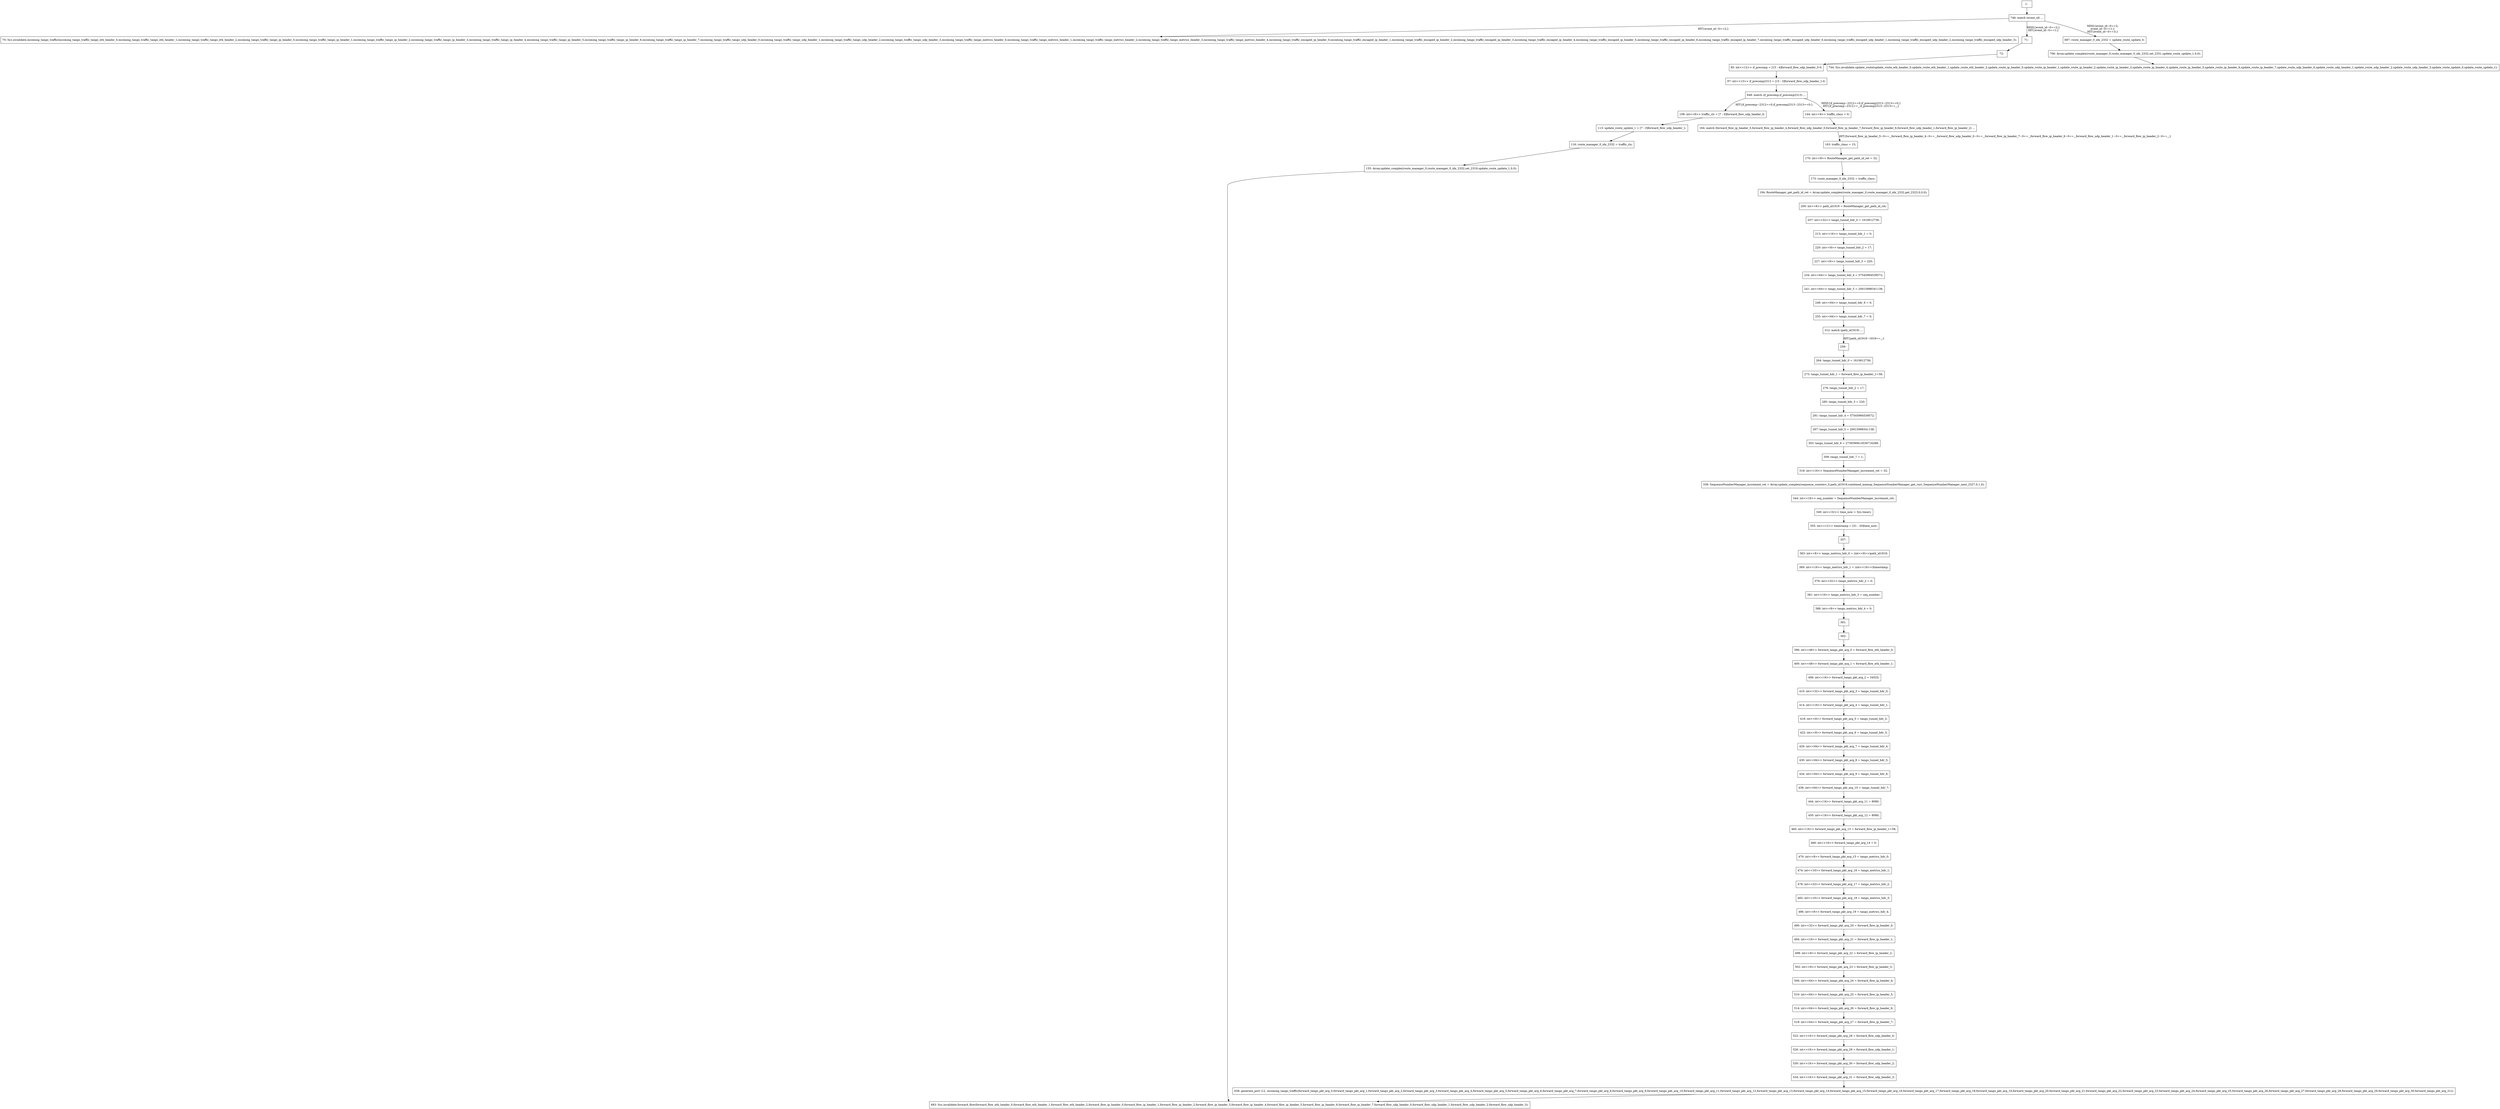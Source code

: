 digraph G {
  "1: " [shape=box, ];
  "70: Sys.invalidate.incoming_tango_traffic(incoming_tango_traffic_tango_eth_header_0,incoming_tango_traffic_tango_eth_header_1,incoming_tango_traffic_tango_eth_header_2,incoming_tango_traffic_tango_ip_header_0,incoming_tango_traffic_tango_ip_header_1,incoming_tango_traffic_tango_ip_header_2,incoming_tango_traffic_tango_ip_header_3,incoming_tango_traffic_tango_ip_header_4,incoming_tango_traffic_tango_ip_header_5,incoming_tango_traffic_tango_ip_header_6,incoming_tango_traffic_tango_ip_header_7,incoming_tango_traffic_tango_udp_header_0,incoming_tango_traffic_tango_udp_header_1,incoming_tango_traffic_tango_udp_header_2,incoming_tango_traffic_tango_udp_header_3,incoming_tango_traffic_tango_metrics_header_0,incoming_tango_traffic_tango_metrics_header_1,incoming_tango_traffic_tango_metrics_header_2,incoming_tango_traffic_tango_metrics_header_3,incoming_tango_traffic_tango_metrics_header_4,incoming_tango_traffic_encaped_ip_header_0,incoming_tango_traffic_encaped_ip_header_1,incoming_tango_traffic_encaped_ip_header_2,incoming_tango_traffic_encaped_ip_header_3,incoming_tango_traffic_encaped_ip_header_4,incoming_tango_traffic_encaped_ip_header_5,incoming_tango_traffic_encaped_ip_header_6,incoming_tango_traffic_encaped_ip_header_7,incoming_tango_traffic_encaped_udp_header_0,incoming_tango_traffic_encaped_udp_header_1,incoming_tango_traffic_encaped_udp_header_2,incoming_tango_traffic_encaped_udp_header_3);" [
  shape=box, ];
  "71: " [shape=box, ];
  "72: " [shape=box, ];
  "85: int<<12>> if_precomp = [15 : 4]forward_flow_udp_header_0-0;" [
  shape=box, ];
  "97: int<<13>> if_precomp2313 = [15 : 3]forward_flow_udp_header_1-0;" [
  shape=box, ];
  "108: int<<8>> traffic_cls = [7 : 0]forward_flow_udp_header_0;" [shape=box, ];
  "113: update_route_update_1 = [7 : 0]forward_flow_udp_header_1;" [shape=box,
                                                                    ];
  "116: route_manager_0_idx_2332 = traffic_cls;" [shape=box, ];
  "135: Array.update_complex(route_manager_0,route_manager_0_idx_2332,set_2319,update_route_update_1,0,0);" [
  shape=box, ];
  "144: int<<8>> traffic_class = 0;" [shape=box, ];
  "163: traffic_class = 15;" [shape=box, ];
  "164: match (forward_flow_ip_header_5,forward_flow_ip_header_4,forward_flow_udp_header_0,forward_flow_ip_header_7,forward_flow_ip_header_6,forward_flow_udp_header_1,forward_flow_ip_header_2) ...
" [
  shape=box, ];
  "170: int<<8>> RouteManager_get_path_id_ret = 32;" [shape=box, ];
  "173: route_manager_0_idx_2332 = traffic_class;" [shape=box, ];
  "194: RouteManager_get_path_id_ret = Array.update_complex(route_manager_0,route_manager_0_idx_2332,get_2323,0,0,0);" [
  shape=box, ];
  "200: int<<8>> path_id1919 = RouteManager_get_path_id_ret;" [shape=box, ];
  "207: int<<32>> tango_tunnel_hdr_0 = 1610612736;" [shape=box, ];
  "213: int<<16>> tango_tunnel_hdr_1 = 0;" [shape=box, ];
  "220: int<<8>> tango_tunnel_hdr_2 = 17;" [shape=box, ];
  "227: int<<8>> tango_tunnel_hdr_3 = 220;" [shape=box, ];
  "234: int<<64>> tango_tunnel_hdr_4 = 57545994539572;" [shape=box, ];
  "241: int<<64>> tango_tunnel_hdr_5 = 20015998341138;" [shape=box, ];
  "248: int<<64>> tango_tunnel_hdr_6 = 0;" [shape=box, ];
  "255: int<<64>> tango_tunnel_hdr_7 = 0;" [shape=box, ];
  "259: " [shape=box, ];
  "264: tango_tunnel_hdr_0 = 1610612736;" [shape=box, ];
  "273: tango_tunnel_hdr_1 = forward_flow_ip_header_1+58;" [shape=box, ];
  "279: tango_tunnel_hdr_2 = 17;" [shape=box, ];
  "285: tango_tunnel_hdr_3 = 220;" [shape=box, ];
  "291: tango_tunnel_hdr_4 = 57545994539572;" [shape=box, ];
  "297: tango_tunnel_hdr_5 = 20015998341138;" [shape=box, ];
  "303: tango_tunnel_hdr_6 = 2739390614536716288;" [shape=box, ];
  "309: tango_tunnel_hdr_7 = 1;" [shape=box, ];
  "312: match (path_id1919) ...
" [shape=box, ];
  "318: int<<16>> SequenceNumberManager_increment_ret = 32;" [shape=box, ];
  "339: SequenceNumberManager_increment_ret = Array.update_complex(sequence_counters_0,path_id1919,combined_memop_SequenceNumberManager_get_curr_SequenceNumberManager_next_2327,0,1,0);" [
  shape=box, ];
  "344: int<<16>> seq_number = SequenceNumberManager_increment_ret;" [
  shape=box, ];
  "349: int<<32>> time_now = Sys.time();" [shape=box, ];
  "355: int<<12>> timestamp = [31 : 20]time_now;" [shape=box, ];
  "357: " [shape=box, ];
  "363: int<<8>> tango_metrics_hdr_0 = (int<<8>>)path_id1919;" [shape=box, ];
  "369: int<<16>> tango_metrics_hdr_1 = (int<<16>>)timestamp;" [shape=box, ];
  "376: int<<32>> tango_metrics_hdr_2 = 0;" [shape=box, ];
  "381: int<<16>> tango_metrics_hdr_3 = seq_number;" [shape=box, ];
  "388: int<<8>> tango_metrics_hdr_4 = 0;" [shape=box, ];
  "391: " [shape=box, ];
  "392: " [shape=box, ];
  "396: int<<48>> forward_tango_pkt_arg_0 = forward_flow_eth_header_0;" [
  shape=box, ];
  "400: int<<48>> forward_tango_pkt_arg_1 = forward_flow_eth_header_1;" [
  shape=box, ];
  "406: int<<16>> forward_tango_pkt_arg_2 = 34525;" [shape=box, ];
  "410: int<<32>> forward_tango_pkt_arg_3 = tango_tunnel_hdr_0;" [shape=box, ];
  "414: int<<16>> forward_tango_pkt_arg_4 = tango_tunnel_hdr_1;" [shape=box, ];
  "418: int<<8>> forward_tango_pkt_arg_5 = tango_tunnel_hdr_2;" [shape=box, ];
  "422: int<<8>> forward_tango_pkt_arg_6 = tango_tunnel_hdr_3;" [shape=box, ];
  "426: int<<64>> forward_tango_pkt_arg_7 = tango_tunnel_hdr_4;" [shape=box, ];
  "430: int<<64>> forward_tango_pkt_arg_8 = tango_tunnel_hdr_5;" [shape=box, ];
  "434: int<<64>> forward_tango_pkt_arg_9 = tango_tunnel_hdr_6;" [shape=box, ];
  "438: int<<64>> forward_tango_pkt_arg_10 = tango_tunnel_hdr_7;" [shape=box, ];
  "444: int<<16>> forward_tango_pkt_arg_11 = 8080;" [shape=box, ];
  "450: int<<16>> forward_tango_pkt_arg_12 = 8080;" [shape=box, ];
  "460: int<<16>> forward_tango_pkt_arg_13 = forward_flow_ip_header_1+58;" [
  shape=box, ];
  "466: int<<16>> forward_tango_pkt_arg_14 = 0;" [shape=box, ];
  "470: int<<8>> forward_tango_pkt_arg_15 = tango_metrics_hdr_0;" [shape=box, ];
  "474: int<<16>> forward_tango_pkt_arg_16 = tango_metrics_hdr_1;" [shape=box,
                                                                    ];
  "478: int<<32>> forward_tango_pkt_arg_17 = tango_metrics_hdr_2;" [shape=box,
                                                                    ];
  "482: int<<16>> forward_tango_pkt_arg_18 = tango_metrics_hdr_3;" [shape=box,
                                                                    ];
  "486: int<<8>> forward_tango_pkt_arg_19 = tango_metrics_hdr_4;" [shape=box, ];
  "490: int<<32>> forward_tango_pkt_arg_20 = forward_flow_ip_header_0;" [
  shape=box, ];
  "494: int<<16>> forward_tango_pkt_arg_21 = forward_flow_ip_header_1;" [
  shape=box, ];
  "498: int<<8>> forward_tango_pkt_arg_22 = forward_flow_ip_header_2;" [
  shape=box, ];
  "502: int<<8>> forward_tango_pkt_arg_23 = forward_flow_ip_header_3;" [
  shape=box, ];
  "506: int<<64>> forward_tango_pkt_arg_24 = forward_flow_ip_header_4;" [
  shape=box, ];
  "510: int<<64>> forward_tango_pkt_arg_25 = forward_flow_ip_header_5;" [
  shape=box, ];
  "514: int<<64>> forward_tango_pkt_arg_26 = forward_flow_ip_header_6;" [
  shape=box, ];
  "518: int<<64>> forward_tango_pkt_arg_27 = forward_flow_ip_header_7;" [
  shape=box, ];
  "522: int<<16>> forward_tango_pkt_arg_28 = forward_flow_udp_header_0;" [
  shape=box, ];
  "526: int<<16>> forward_tango_pkt_arg_29 = forward_flow_udp_header_1;" [
  shape=box, ];
  "530: int<<16>> forward_tango_pkt_arg_30 = forward_flow_udp_header_2;" [
  shape=box, ];
  "534: int<<16>> forward_tango_pkt_arg_31 = forward_flow_udp_header_3;" [
  shape=box, ];
  "638: generate_port (12, incoming_tango_traffic(forward_tango_pkt_arg_0,forward_tango_pkt_arg_1,forward_tango_pkt_arg_2,forward_tango_pkt_arg_3,forward_tango_pkt_arg_4,forward_tango_pkt_arg_5,forward_tango_pkt_arg_6,forward_tango_pkt_arg_7,forward_tango_pkt_arg_8,forward_tango_pkt_arg_9,forward_tango_pkt_arg_10,forward_tango_pkt_arg_11,forward_tango_pkt_arg_12,forward_tango_pkt_arg_13,forward_tango_pkt_arg_14,forward_tango_pkt_arg_15,forward_tango_pkt_arg_16,forward_tango_pkt_arg_17,forward_tango_pkt_arg_18,forward_tango_pkt_arg_19,forward_tango_pkt_arg_20,forward_tango_pkt_arg_21,forward_tango_pkt_arg_22,forward_tango_pkt_arg_23,forward_tango_pkt_arg_24,forward_tango_pkt_arg_25,forward_tango_pkt_arg_26,forward_tango_pkt_arg_27,forward_tango_pkt_arg_28,forward_tango_pkt_arg_29,forward_tango_pkt_arg_30,forward_tango_pkt_arg_31));" [
  shape=box, ];
  "648: match (if_precomp,if_precomp2313) ...
" [shape=box, ];
  "683: Sys.invalidate.forward_flow(forward_flow_eth_header_0,forward_flow_eth_header_1,forward_flow_eth_header_2,forward_flow_ip_header_0,forward_flow_ip_header_1,forward_flow_ip_header_2,forward_flow_ip_header_3,forward_flow_ip_header_4,forward_flow_ip_header_5,forward_flow_ip_header_6,forward_flow_ip_header_7,forward_flow_udp_header_0,forward_flow_udp_header_1,forward_flow_udp_header_2,forward_flow_udp_header_3);" [
  shape=box, ];
  "687: route_manager_0_idx_2332 = update_route_update_0;" [shape=box, ];
  "706: Array.update_complex(route_manager_0,route_manager_0_idx_2332,set_2331,update_route_update_1,0,0);" [
  shape=box, ];
  "744: Sys.invalidate.update_route(update_route_eth_header_0,update_route_eth_header_1,update_route_eth_header_2,update_route_ip_header_0,update_route_ip_header_1,update_route_ip_header_2,update_route_ip_header_3,update_route_ip_header_4,update_route_ip_header_5,update_route_ip_header_6,update_route_ip_header_7,update_route_udp_header_0,update_route_udp_header_1,update_route_udp_header_2,update_route_udp_header_3,update_route_update_0,update_route_update_1);" [
  shape=box, ];
  "746: match (event_id) ...
" [shape=box, ];
  
  
  "1: " -> "746: match (event_id) ...
" [label="", ];
  "71: " -> "72: " [label="", ];
  "72: " -> "85: int<<12>> if_precomp = [15 : 4]forward_flow_udp_header_0-0;" [
  label="", ];
  "85: int<<12>> if_precomp = [15 : 4]forward_flow_udp_header_0-0;" -> "97: int<<13>> if_precomp2313 = [15 : 3]forward_flow_udp_header_1-0;" [
  label="", ];
  "97: int<<13>> if_precomp2313 = [15 : 3]forward_flow_udp_header_1-0;" -> "648: match (if_precomp,if_precomp2313) ...
" [
  label="", ];
  "108: int<<8>> traffic_cls = [7 : 0]forward_flow_udp_header_0;" -> "113: update_route_update_1 = [7 : 0]forward_flow_udp_header_1;" [
  label="", ];
  "113: update_route_update_1 = [7 : 0]forward_flow_udp_header_1;" -> "116: route_manager_0_idx_2332 = traffic_cls;" [
  label="", ];
  "116: route_manager_0_idx_2332 = traffic_cls;" -> "135: Array.update_complex(route_manager_0,route_manager_0_idx_2332,set_2319,update_route_update_1,0,0);" [
  label="", ];
  "135: Array.update_complex(route_manager_0,route_manager_0_idx_2332,set_2319,update_route_update_1,0,0);" -> "683: Sys.invalidate.forward_flow(forward_flow_eth_header_0,forward_flow_eth_header_1,forward_flow_eth_header_2,forward_flow_ip_header_0,forward_flow_ip_header_1,forward_flow_ip_header_2,forward_flow_ip_header_3,forward_flow_ip_header_4,forward_flow_ip_header_5,forward_flow_ip_header_6,forward_flow_ip_header_7,forward_flow_udp_header_0,forward_flow_udp_header_1,forward_flow_udp_header_2,forward_flow_udp_header_3);" [
  label="", ];
  "144: int<<8>> traffic_class = 0;" -> "164: match (forward_flow_ip_header_5,forward_flow_ip_header_4,forward_flow_udp_header_0,forward_flow_ip_header_7,forward_flow_ip_header_6,forward_flow_udp_header_1,forward_flow_ip_header_2) ...
" [
  label="", ];
  "163: traffic_class = 15;" -> "170: int<<8>> RouteManager_get_path_id_ret = 32;" [
  label="", ];
  "164: match (forward_flow_ip_header_5,forward_flow_ip_header_4,forward_flow_udp_header_0,forward_flow_ip_header_7,forward_flow_ip_header_6,forward_flow_udp_header_1,forward_flow_ip_header_2) ...
" -> "163: traffic_class = 15;" [
  label="HIT{forward_flow_ip_header_5~0==_,forward_flow_ip_header_4~0==_,forward_flow_udp_header_0~0==_,forward_flow_ip_header_7~0==_,forward_flow_ip_header_6~0==_,forward_flow_udp_header_1~0==_,forward_flow_ip_header_2~0==_;}",
  ];
  "170: int<<8>> RouteManager_get_path_id_ret = 32;" -> "173: route_manager_0_idx_2332 = traffic_class;" [
  label="", ];
  "173: route_manager_0_idx_2332 = traffic_class;" -> "194: RouteManager_get_path_id_ret = Array.update_complex(route_manager_0,route_manager_0_idx_2332,get_2323,0,0,0);" [
  label="", ];
  "194: RouteManager_get_path_id_ret = Array.update_complex(route_manager_0,route_manager_0_idx_2332,get_2323,0,0,0);" -> "200: int<<8>> path_id1919 = RouteManager_get_path_id_ret;" [
  label="", ];
  "200: int<<8>> path_id1919 = RouteManager_get_path_id_ret;" -> "207: int<<32>> tango_tunnel_hdr_0 = 1610612736;" [
  label="", ];
  "207: int<<32>> tango_tunnel_hdr_0 = 1610612736;" -> "213: int<<16>> tango_tunnel_hdr_1 = 0;" [
  label="", ];
  "213: int<<16>> tango_tunnel_hdr_1 = 0;" -> "220: int<<8>> tango_tunnel_hdr_2 = 17;" [
  label="", ];
  "220: int<<8>> tango_tunnel_hdr_2 = 17;" -> "227: int<<8>> tango_tunnel_hdr_3 = 220;" [
  label="", ];
  "227: int<<8>> tango_tunnel_hdr_3 = 220;" -> "234: int<<64>> tango_tunnel_hdr_4 = 57545994539572;" [
  label="", ];
  "234: int<<64>> tango_tunnel_hdr_4 = 57545994539572;" -> "241: int<<64>> tango_tunnel_hdr_5 = 20015998341138;" [
  label="", ];
  "241: int<<64>> tango_tunnel_hdr_5 = 20015998341138;" -> "248: int<<64>> tango_tunnel_hdr_6 = 0;" [
  label="", ];
  "248: int<<64>> tango_tunnel_hdr_6 = 0;" -> "255: int<<64>> tango_tunnel_hdr_7 = 0;" [
  label="", ];
  "255: int<<64>> tango_tunnel_hdr_7 = 0;" -> "312: match (path_id1919) ...
" [
  label="", ];
  "259: " -> "264: tango_tunnel_hdr_0 = 1610612736;" [label="", ];
  "264: tango_tunnel_hdr_0 = 1610612736;" -> "273: tango_tunnel_hdr_1 = forward_flow_ip_header_1+58;" [
  label="", ];
  "273: tango_tunnel_hdr_1 = forward_flow_ip_header_1+58;" -> "279: tango_tunnel_hdr_2 = 17;" [
  label="", ];
  "279: tango_tunnel_hdr_2 = 17;" -> "285: tango_tunnel_hdr_3 = 220;" [
  label="", ];
  "285: tango_tunnel_hdr_3 = 220;" -> "291: tango_tunnel_hdr_4 = 57545994539572;" [
  label="", ];
  "291: tango_tunnel_hdr_4 = 57545994539572;" -> "297: tango_tunnel_hdr_5 = 20015998341138;" [
  label="", ];
  "297: tango_tunnel_hdr_5 = 20015998341138;" -> "303: tango_tunnel_hdr_6 = 2739390614536716288;" [
  label="", ];
  "303: tango_tunnel_hdr_6 = 2739390614536716288;" -> "309: tango_tunnel_hdr_7 = 1;" [
  label="", ];
  "309: tango_tunnel_hdr_7 = 1;" -> "318: int<<16>> SequenceNumberManager_increment_ret = 32;" [
  label="", ];
  "312: match (path_id1919) ...
" -> "259: " [label="HIT{path_id1919~1919==_;}",
                                              ];
  "318: int<<16>> SequenceNumberManager_increment_ret = 32;" -> "339: SequenceNumberManager_increment_ret = Array.update_complex(sequence_counters_0,path_id1919,combined_memop_SequenceNumberManager_get_curr_SequenceNumberManager_next_2327,0,1,0);" [
  label="", ];
  "339: SequenceNumberManager_increment_ret = Array.update_complex(sequence_counters_0,path_id1919,combined_memop_SequenceNumberManager_get_curr_SequenceNumberManager_next_2327,0,1,0);" -> "344: int<<16>> seq_number = SequenceNumberManager_increment_ret;" [
  label="", ];
  "344: int<<16>> seq_number = SequenceNumberManager_increment_ret;" -> "349: int<<32>> time_now = Sys.time();" [
  label="", ];
  "349: int<<32>> time_now = Sys.time();" -> "355: int<<12>> timestamp = [31 : 20]time_now;" [
  label="", ];
  "355: int<<12>> timestamp = [31 : 20]time_now;" -> "357: " [label="", ];
  "357: " -> "363: int<<8>> tango_metrics_hdr_0 = (int<<8>>)path_id1919;" [
  label="", ];
  "363: int<<8>> tango_metrics_hdr_0 = (int<<8>>)path_id1919;" -> "369: int<<16>> tango_metrics_hdr_1 = (int<<16>>)timestamp;" [
  label="", ];
  "369: int<<16>> tango_metrics_hdr_1 = (int<<16>>)timestamp;" -> "376: int<<32>> tango_metrics_hdr_2 = 0;" [
  label="", ];
  "376: int<<32>> tango_metrics_hdr_2 = 0;" -> "381: int<<16>> tango_metrics_hdr_3 = seq_number;" [
  label="", ];
  "381: int<<16>> tango_metrics_hdr_3 = seq_number;" -> "388: int<<8>> tango_metrics_hdr_4 = 0;" [
  label="", ];
  "388: int<<8>> tango_metrics_hdr_4 = 0;" -> "391: " [label="", ];
  "391: " -> "392: " [label="", ];
  "392: " -> "396: int<<48>> forward_tango_pkt_arg_0 = forward_flow_eth_header_0;" [
  label="", ];
  "396: int<<48>> forward_tango_pkt_arg_0 = forward_flow_eth_header_0;" -> "400: int<<48>> forward_tango_pkt_arg_1 = forward_flow_eth_header_1;" [
  label="", ];
  "400: int<<48>> forward_tango_pkt_arg_1 = forward_flow_eth_header_1;" -> "406: int<<16>> forward_tango_pkt_arg_2 = 34525;" [
  label="", ];
  "406: int<<16>> forward_tango_pkt_arg_2 = 34525;" -> "410: int<<32>> forward_tango_pkt_arg_3 = tango_tunnel_hdr_0;" [
  label="", ];
  "410: int<<32>> forward_tango_pkt_arg_3 = tango_tunnel_hdr_0;" -> "414: int<<16>> forward_tango_pkt_arg_4 = tango_tunnel_hdr_1;" [
  label="", ];
  "414: int<<16>> forward_tango_pkt_arg_4 = tango_tunnel_hdr_1;" -> "418: int<<8>> forward_tango_pkt_arg_5 = tango_tunnel_hdr_2;" [
  label="", ];
  "418: int<<8>> forward_tango_pkt_arg_5 = tango_tunnel_hdr_2;" -> "422: int<<8>> forward_tango_pkt_arg_6 = tango_tunnel_hdr_3;" [
  label="", ];
  "422: int<<8>> forward_tango_pkt_arg_6 = tango_tunnel_hdr_3;" -> "426: int<<64>> forward_tango_pkt_arg_7 = tango_tunnel_hdr_4;" [
  label="", ];
  "426: int<<64>> forward_tango_pkt_arg_7 = tango_tunnel_hdr_4;" -> "430: int<<64>> forward_tango_pkt_arg_8 = tango_tunnel_hdr_5;" [
  label="", ];
  "430: int<<64>> forward_tango_pkt_arg_8 = tango_tunnel_hdr_5;" -> "434: int<<64>> forward_tango_pkt_arg_9 = tango_tunnel_hdr_6;" [
  label="", ];
  "434: int<<64>> forward_tango_pkt_arg_9 = tango_tunnel_hdr_6;" -> "438: int<<64>> forward_tango_pkt_arg_10 = tango_tunnel_hdr_7;" [
  label="", ];
  "438: int<<64>> forward_tango_pkt_arg_10 = tango_tunnel_hdr_7;" -> "444: int<<16>> forward_tango_pkt_arg_11 = 8080;" [
  label="", ];
  "444: int<<16>> forward_tango_pkt_arg_11 = 8080;" -> "450: int<<16>> forward_tango_pkt_arg_12 = 8080;" [
  label="", ];
  "450: int<<16>> forward_tango_pkt_arg_12 = 8080;" -> "460: int<<16>> forward_tango_pkt_arg_13 = forward_flow_ip_header_1+58;" [
  label="", ];
  "460: int<<16>> forward_tango_pkt_arg_13 = forward_flow_ip_header_1+58;" -> "466: int<<16>> forward_tango_pkt_arg_14 = 0;" [
  label="", ];
  "466: int<<16>> forward_tango_pkt_arg_14 = 0;" -> "470: int<<8>> forward_tango_pkt_arg_15 = tango_metrics_hdr_0;" [
  label="", ];
  "470: int<<8>> forward_tango_pkt_arg_15 = tango_metrics_hdr_0;" -> "474: int<<16>> forward_tango_pkt_arg_16 = tango_metrics_hdr_1;" [
  label="", ];
  "474: int<<16>> forward_tango_pkt_arg_16 = tango_metrics_hdr_1;" -> "478: int<<32>> forward_tango_pkt_arg_17 = tango_metrics_hdr_2;" [
  label="", ];
  "478: int<<32>> forward_tango_pkt_arg_17 = tango_metrics_hdr_2;" -> "482: int<<16>> forward_tango_pkt_arg_18 = tango_metrics_hdr_3;" [
  label="", ];
  "482: int<<16>> forward_tango_pkt_arg_18 = tango_metrics_hdr_3;" -> "486: int<<8>> forward_tango_pkt_arg_19 = tango_metrics_hdr_4;" [
  label="", ];
  "486: int<<8>> forward_tango_pkt_arg_19 = tango_metrics_hdr_4;" -> "490: int<<32>> forward_tango_pkt_arg_20 = forward_flow_ip_header_0;" [
  label="", ];
  "490: int<<32>> forward_tango_pkt_arg_20 = forward_flow_ip_header_0;" -> "494: int<<16>> forward_tango_pkt_arg_21 = forward_flow_ip_header_1;" [
  label="", ];
  "494: int<<16>> forward_tango_pkt_arg_21 = forward_flow_ip_header_1;" -> "498: int<<8>> forward_tango_pkt_arg_22 = forward_flow_ip_header_2;" [
  label="", ];
  "498: int<<8>> forward_tango_pkt_arg_22 = forward_flow_ip_header_2;" -> "502: int<<8>> forward_tango_pkt_arg_23 = forward_flow_ip_header_3;" [
  label="", ];
  "502: int<<8>> forward_tango_pkt_arg_23 = forward_flow_ip_header_3;" -> "506: int<<64>> forward_tango_pkt_arg_24 = forward_flow_ip_header_4;" [
  label="", ];
  "506: int<<64>> forward_tango_pkt_arg_24 = forward_flow_ip_header_4;" -> "510: int<<64>> forward_tango_pkt_arg_25 = forward_flow_ip_header_5;" [
  label="", ];
  "510: int<<64>> forward_tango_pkt_arg_25 = forward_flow_ip_header_5;" -> "514: int<<64>> forward_tango_pkt_arg_26 = forward_flow_ip_header_6;" [
  label="", ];
  "514: int<<64>> forward_tango_pkt_arg_26 = forward_flow_ip_header_6;" -> "518: int<<64>> forward_tango_pkt_arg_27 = forward_flow_ip_header_7;" [
  label="", ];
  "518: int<<64>> forward_tango_pkt_arg_27 = forward_flow_ip_header_7;" -> "522: int<<16>> forward_tango_pkt_arg_28 = forward_flow_udp_header_0;" [
  label="", ];
  "522: int<<16>> forward_tango_pkt_arg_28 = forward_flow_udp_header_0;" -> "526: int<<16>> forward_tango_pkt_arg_29 = forward_flow_udp_header_1;" [
  label="", ];
  "526: int<<16>> forward_tango_pkt_arg_29 = forward_flow_udp_header_1;" -> "530: int<<16>> forward_tango_pkt_arg_30 = forward_flow_udp_header_2;" [
  label="", ];
  "530: int<<16>> forward_tango_pkt_arg_30 = forward_flow_udp_header_2;" -> "534: int<<16>> forward_tango_pkt_arg_31 = forward_flow_udp_header_3;" [
  label="", ];
  "534: int<<16>> forward_tango_pkt_arg_31 = forward_flow_udp_header_3;" -> "638: generate_port (12, incoming_tango_traffic(forward_tango_pkt_arg_0,forward_tango_pkt_arg_1,forward_tango_pkt_arg_2,forward_tango_pkt_arg_3,forward_tango_pkt_arg_4,forward_tango_pkt_arg_5,forward_tango_pkt_arg_6,forward_tango_pkt_arg_7,forward_tango_pkt_arg_8,forward_tango_pkt_arg_9,forward_tango_pkt_arg_10,forward_tango_pkt_arg_11,forward_tango_pkt_arg_12,forward_tango_pkt_arg_13,forward_tango_pkt_arg_14,forward_tango_pkt_arg_15,forward_tango_pkt_arg_16,forward_tango_pkt_arg_17,forward_tango_pkt_arg_18,forward_tango_pkt_arg_19,forward_tango_pkt_arg_20,forward_tango_pkt_arg_21,forward_tango_pkt_arg_22,forward_tango_pkt_arg_23,forward_tango_pkt_arg_24,forward_tango_pkt_arg_25,forward_tango_pkt_arg_26,forward_tango_pkt_arg_27,forward_tango_pkt_arg_28,forward_tango_pkt_arg_29,forward_tango_pkt_arg_30,forward_tango_pkt_arg_31));" [
  label="", ];
  "638: generate_port (12, incoming_tango_traffic(forward_tango_pkt_arg_0,forward_tango_pkt_arg_1,forward_tango_pkt_arg_2,forward_tango_pkt_arg_3,forward_tango_pkt_arg_4,forward_tango_pkt_arg_5,forward_tango_pkt_arg_6,forward_tango_pkt_arg_7,forward_tango_pkt_arg_8,forward_tango_pkt_arg_9,forward_tango_pkt_arg_10,forward_tango_pkt_arg_11,forward_tango_pkt_arg_12,forward_tango_pkt_arg_13,forward_tango_pkt_arg_14,forward_tango_pkt_arg_15,forward_tango_pkt_arg_16,forward_tango_pkt_arg_17,forward_tango_pkt_arg_18,forward_tango_pkt_arg_19,forward_tango_pkt_arg_20,forward_tango_pkt_arg_21,forward_tango_pkt_arg_22,forward_tango_pkt_arg_23,forward_tango_pkt_arg_24,forward_tango_pkt_arg_25,forward_tango_pkt_arg_26,forward_tango_pkt_arg_27,forward_tango_pkt_arg_28,forward_tango_pkt_arg_29,forward_tango_pkt_arg_30,forward_tango_pkt_arg_31));" -> "683: Sys.invalidate.forward_flow(forward_flow_eth_header_0,forward_flow_eth_header_1,forward_flow_eth_header_2,forward_flow_ip_header_0,forward_flow_ip_header_1,forward_flow_ip_header_2,forward_flow_ip_header_3,forward_flow_ip_header_4,forward_flow_ip_header_5,forward_flow_ip_header_6,forward_flow_ip_header_7,forward_flow_udp_header_0,forward_flow_udp_header_1,forward_flow_udp_header_2,forward_flow_udp_header_3);" [
  label="", ];
  "648: match (if_precomp,if_precomp2313) ...
" -> "108: int<<8>> traffic_cls = [7 : 0]forward_flow_udp_header_0;" [
  label="HIT{if_precomp~2312==0,if_precomp2313~2313==0;}", ];
  "648: match (if_precomp,if_precomp2313) ...
" -> "144: int<<8>> traffic_class = 0;" [
  label="MISS{if_precomp~2312==0,if_precomp2313~2313==0;}
HIT{if_precomp~2312==_,if_precomp2313~2313==_;}",
  ];
  "687: route_manager_0_idx_2332 = update_route_update_0;" -> "706: Array.update_complex(route_manager_0,route_manager_0_idx_2332,set_2331,update_route_update_1,0,0);" [
  label="", ];
  "706: Array.update_complex(route_manager_0,route_manager_0_idx_2332,set_2331,update_route_update_1,0,0);" -> "744: Sys.invalidate.update_route(update_route_eth_header_0,update_route_eth_header_1,update_route_eth_header_2,update_route_ip_header_0,update_route_ip_header_1,update_route_ip_header_2,update_route_ip_header_3,update_route_ip_header_4,update_route_ip_header_5,update_route_ip_header_6,update_route_ip_header_7,update_route_udp_header_0,update_route_udp_header_1,update_route_udp_header_2,update_route_udp_header_3,update_route_update_0,update_route_update_1);" [
  label="", ];
  "746: match (event_id) ...
" -> "70: Sys.invalidate.incoming_tango_traffic(incoming_tango_traffic_tango_eth_header_0,incoming_tango_traffic_tango_eth_header_1,incoming_tango_traffic_tango_eth_header_2,incoming_tango_traffic_tango_ip_header_0,incoming_tango_traffic_tango_ip_header_1,incoming_tango_traffic_tango_ip_header_2,incoming_tango_traffic_tango_ip_header_3,incoming_tango_traffic_tango_ip_header_4,incoming_tango_traffic_tango_ip_header_5,incoming_tango_traffic_tango_ip_header_6,incoming_tango_traffic_tango_ip_header_7,incoming_tango_traffic_tango_udp_header_0,incoming_tango_traffic_tango_udp_header_1,incoming_tango_traffic_tango_udp_header_2,incoming_tango_traffic_tango_udp_header_3,incoming_tango_traffic_tango_metrics_header_0,incoming_tango_traffic_tango_metrics_header_1,incoming_tango_traffic_tango_metrics_header_2,incoming_tango_traffic_tango_metrics_header_3,incoming_tango_traffic_tango_metrics_header_4,incoming_tango_traffic_encaped_ip_header_0,incoming_tango_traffic_encaped_ip_header_1,incoming_tango_traffic_encaped_ip_header_2,incoming_tango_traffic_encaped_ip_header_3,incoming_tango_traffic_encaped_ip_header_4,incoming_tango_traffic_encaped_ip_header_5,incoming_tango_traffic_encaped_ip_header_6,incoming_tango_traffic_encaped_ip_header_7,incoming_tango_traffic_encaped_udp_header_0,incoming_tango_traffic_encaped_udp_header_1,incoming_tango_traffic_encaped_udp_header_2,incoming_tango_traffic_encaped_udp_header_3);" [
  label="HIT{event_id~0==2;}", ];
  "746: match (event_id) ...
" -> "71: " [label="MISS{event_id~0==2;}
HIT{event_id~0==1;}",
                                          ];
  "746: match (event_id) ...
" -> "687: route_manager_0_idx_2332 = update_route_update_0;" [
  label="MISS{event_id~0==2;
event_id~0==1;}
HIT{event_id~0==3;}", ];
  
  }